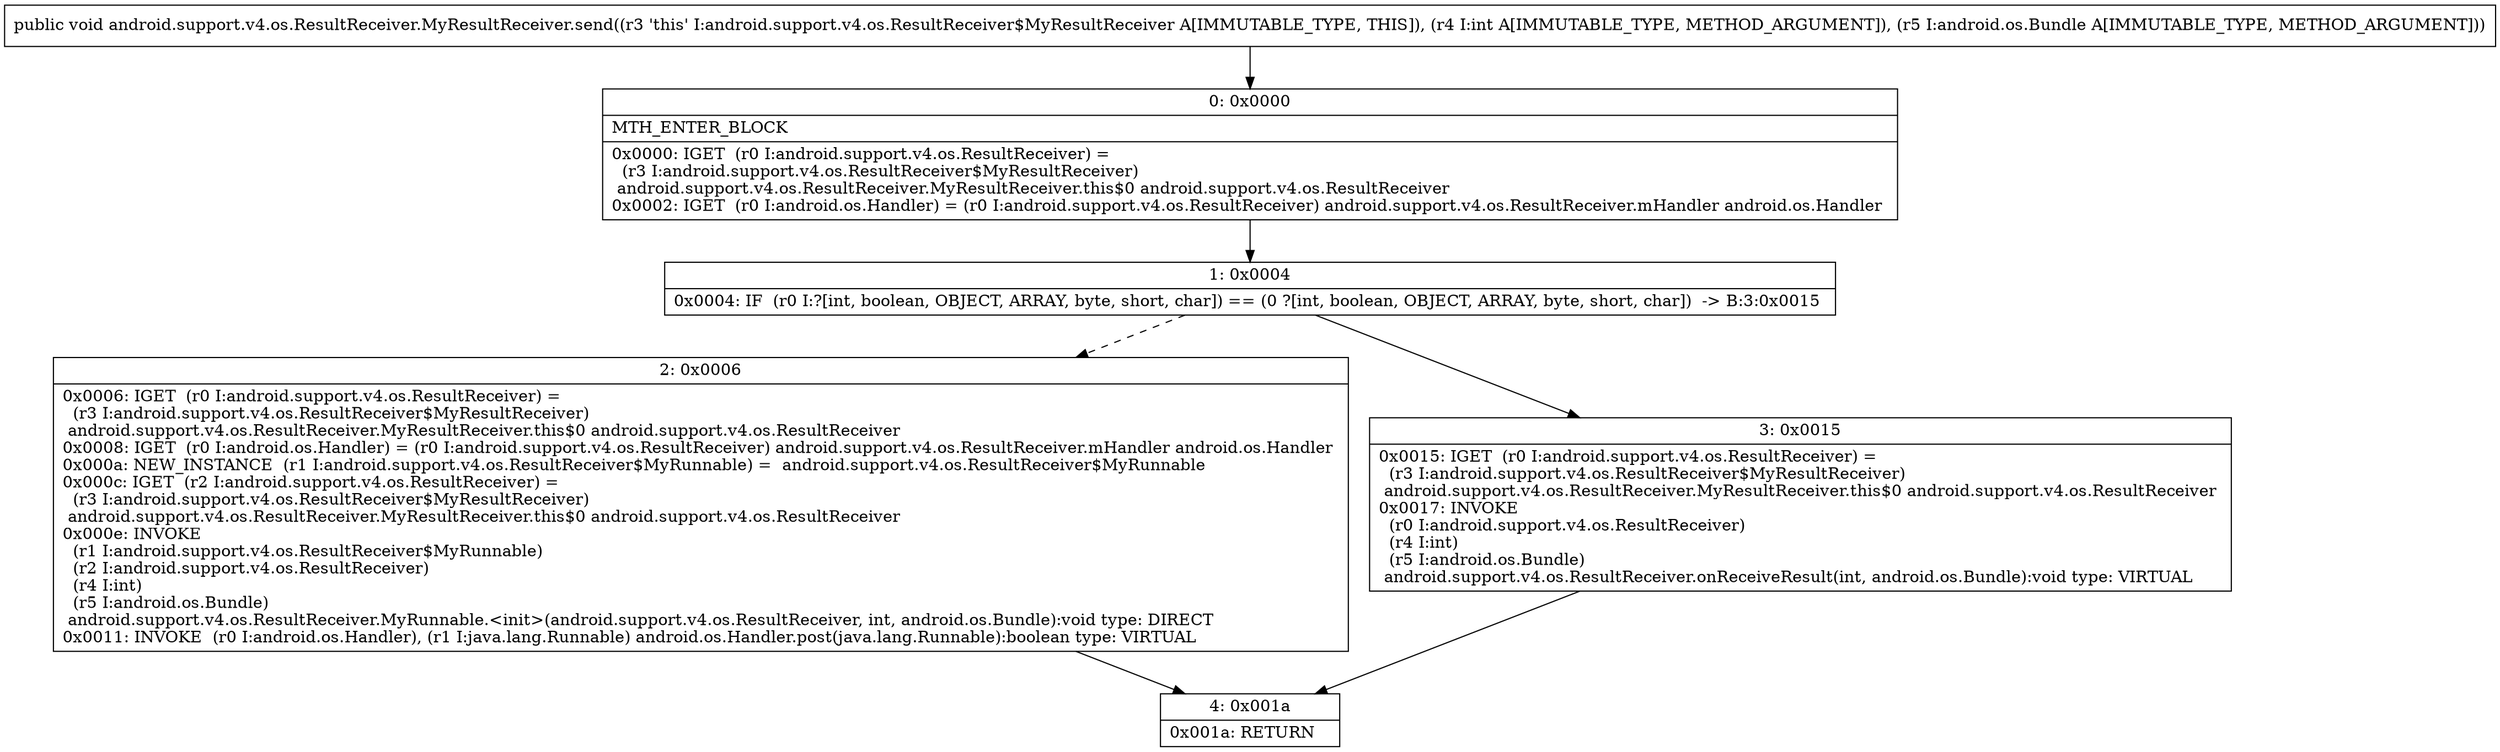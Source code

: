 digraph "CFG forandroid.support.v4.os.ResultReceiver.MyResultReceiver.send(ILandroid\/os\/Bundle;)V" {
Node_0 [shape=record,label="{0\:\ 0x0000|MTH_ENTER_BLOCK\l|0x0000: IGET  (r0 I:android.support.v4.os.ResultReceiver) = \l  (r3 I:android.support.v4.os.ResultReceiver$MyResultReceiver)\l android.support.v4.os.ResultReceiver.MyResultReceiver.this$0 android.support.v4.os.ResultReceiver \l0x0002: IGET  (r0 I:android.os.Handler) = (r0 I:android.support.v4.os.ResultReceiver) android.support.v4.os.ResultReceiver.mHandler android.os.Handler \l}"];
Node_1 [shape=record,label="{1\:\ 0x0004|0x0004: IF  (r0 I:?[int, boolean, OBJECT, ARRAY, byte, short, char]) == (0 ?[int, boolean, OBJECT, ARRAY, byte, short, char])  \-\> B:3:0x0015 \l}"];
Node_2 [shape=record,label="{2\:\ 0x0006|0x0006: IGET  (r0 I:android.support.v4.os.ResultReceiver) = \l  (r3 I:android.support.v4.os.ResultReceiver$MyResultReceiver)\l android.support.v4.os.ResultReceiver.MyResultReceiver.this$0 android.support.v4.os.ResultReceiver \l0x0008: IGET  (r0 I:android.os.Handler) = (r0 I:android.support.v4.os.ResultReceiver) android.support.v4.os.ResultReceiver.mHandler android.os.Handler \l0x000a: NEW_INSTANCE  (r1 I:android.support.v4.os.ResultReceiver$MyRunnable) =  android.support.v4.os.ResultReceiver$MyRunnable \l0x000c: IGET  (r2 I:android.support.v4.os.ResultReceiver) = \l  (r3 I:android.support.v4.os.ResultReceiver$MyResultReceiver)\l android.support.v4.os.ResultReceiver.MyResultReceiver.this$0 android.support.v4.os.ResultReceiver \l0x000e: INVOKE  \l  (r1 I:android.support.v4.os.ResultReceiver$MyRunnable)\l  (r2 I:android.support.v4.os.ResultReceiver)\l  (r4 I:int)\l  (r5 I:android.os.Bundle)\l android.support.v4.os.ResultReceiver.MyRunnable.\<init\>(android.support.v4.os.ResultReceiver, int, android.os.Bundle):void type: DIRECT \l0x0011: INVOKE  (r0 I:android.os.Handler), (r1 I:java.lang.Runnable) android.os.Handler.post(java.lang.Runnable):boolean type: VIRTUAL \l}"];
Node_3 [shape=record,label="{3\:\ 0x0015|0x0015: IGET  (r0 I:android.support.v4.os.ResultReceiver) = \l  (r3 I:android.support.v4.os.ResultReceiver$MyResultReceiver)\l android.support.v4.os.ResultReceiver.MyResultReceiver.this$0 android.support.v4.os.ResultReceiver \l0x0017: INVOKE  \l  (r0 I:android.support.v4.os.ResultReceiver)\l  (r4 I:int)\l  (r5 I:android.os.Bundle)\l android.support.v4.os.ResultReceiver.onReceiveResult(int, android.os.Bundle):void type: VIRTUAL \l}"];
Node_4 [shape=record,label="{4\:\ 0x001a|0x001a: RETURN   \l}"];
MethodNode[shape=record,label="{public void android.support.v4.os.ResultReceiver.MyResultReceiver.send((r3 'this' I:android.support.v4.os.ResultReceiver$MyResultReceiver A[IMMUTABLE_TYPE, THIS]), (r4 I:int A[IMMUTABLE_TYPE, METHOD_ARGUMENT]), (r5 I:android.os.Bundle A[IMMUTABLE_TYPE, METHOD_ARGUMENT])) }"];
MethodNode -> Node_0;
Node_0 -> Node_1;
Node_1 -> Node_2[style=dashed];
Node_1 -> Node_3;
Node_2 -> Node_4;
Node_3 -> Node_4;
}

